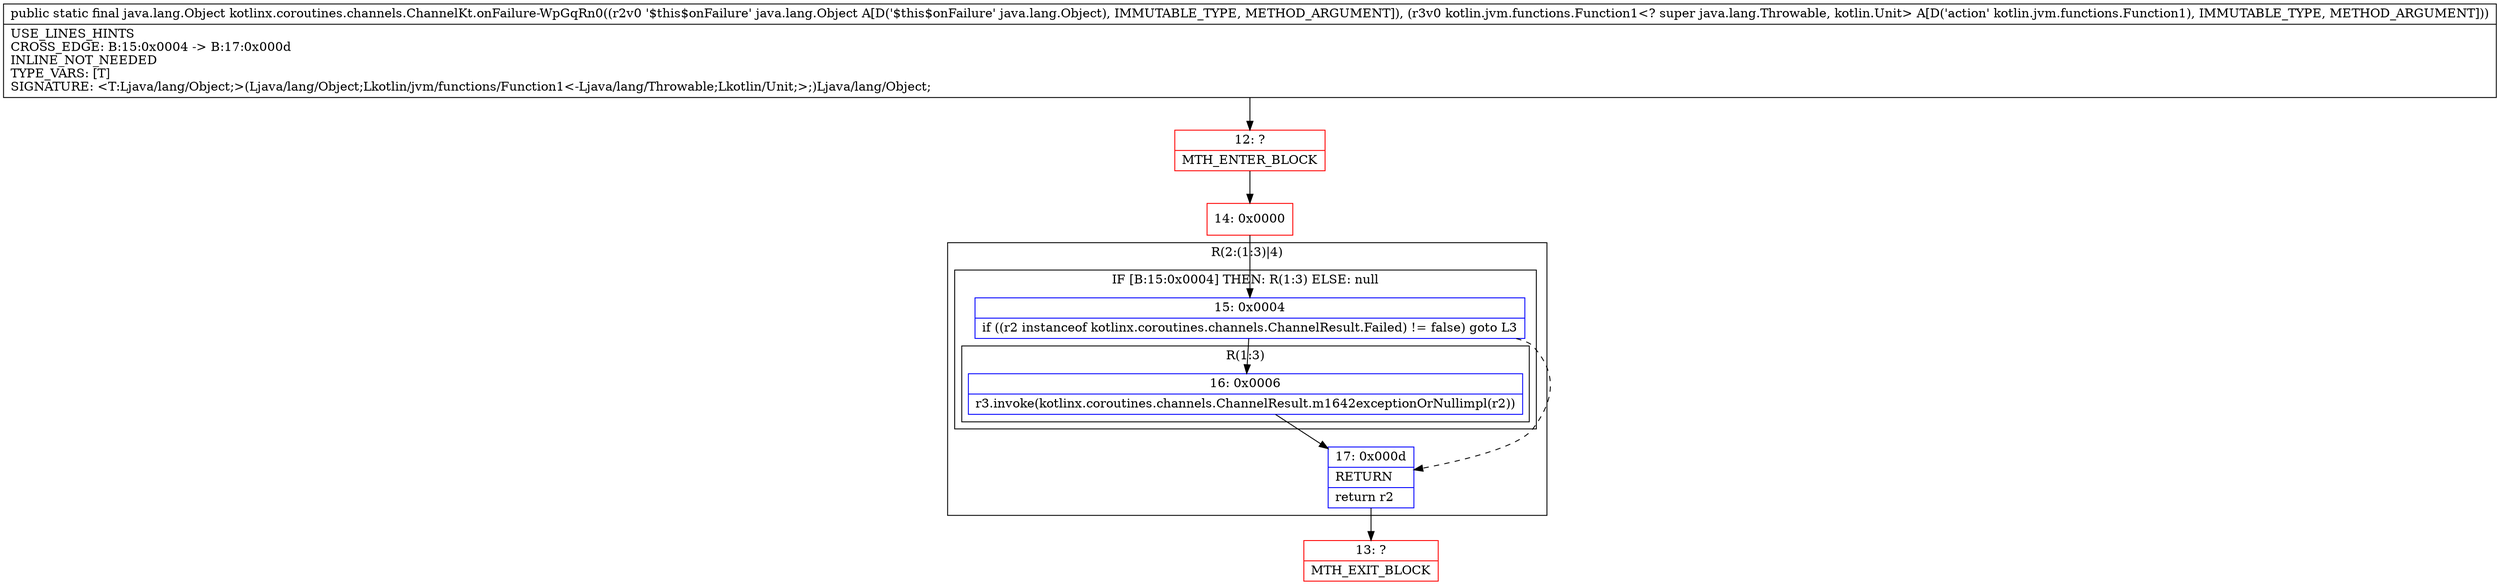 digraph "CFG forkotlinx.coroutines.channels.ChannelKt.onFailure\-WpGqRn0(Ljava\/lang\/Object;Lkotlin\/jvm\/functions\/Function1;)Ljava\/lang\/Object;" {
subgraph cluster_Region_157545897 {
label = "R(2:(1:3)|4)";
node [shape=record,color=blue];
subgraph cluster_IfRegion_1457401066 {
label = "IF [B:15:0x0004] THEN: R(1:3) ELSE: null";
node [shape=record,color=blue];
Node_15 [shape=record,label="{15\:\ 0x0004|if ((r2 instanceof kotlinx.coroutines.channels.ChannelResult.Failed) != false) goto L3\l}"];
subgraph cluster_Region_633564062 {
label = "R(1:3)";
node [shape=record,color=blue];
Node_16 [shape=record,label="{16\:\ 0x0006|r3.invoke(kotlinx.coroutines.channels.ChannelResult.m1642exceptionOrNullimpl(r2))\l}"];
}
}
Node_17 [shape=record,label="{17\:\ 0x000d|RETURN\l|return r2\l}"];
}
Node_12 [shape=record,color=red,label="{12\:\ ?|MTH_ENTER_BLOCK\l}"];
Node_14 [shape=record,color=red,label="{14\:\ 0x0000}"];
Node_13 [shape=record,color=red,label="{13\:\ ?|MTH_EXIT_BLOCK\l}"];
MethodNode[shape=record,label="{public static final java.lang.Object kotlinx.coroutines.channels.ChannelKt.onFailure\-WpGqRn0((r2v0 '$this$onFailure' java.lang.Object A[D('$this$onFailure' java.lang.Object), IMMUTABLE_TYPE, METHOD_ARGUMENT]), (r3v0 kotlin.jvm.functions.Function1\<? super java.lang.Throwable, kotlin.Unit\> A[D('action' kotlin.jvm.functions.Function1), IMMUTABLE_TYPE, METHOD_ARGUMENT]))  | USE_LINES_HINTS\lCROSS_EDGE: B:15:0x0004 \-\> B:17:0x000d\lINLINE_NOT_NEEDED\lTYPE_VARS: [T]\lSIGNATURE: \<T:Ljava\/lang\/Object;\>(Ljava\/lang\/Object;Lkotlin\/jvm\/functions\/Function1\<\-Ljava\/lang\/Throwable;Lkotlin\/Unit;\>;)Ljava\/lang\/Object;\l}"];
MethodNode -> Node_12;Node_15 -> Node_16;
Node_15 -> Node_17[style=dashed];
Node_16 -> Node_17;
Node_17 -> Node_13;
Node_12 -> Node_14;
Node_14 -> Node_15;
}

